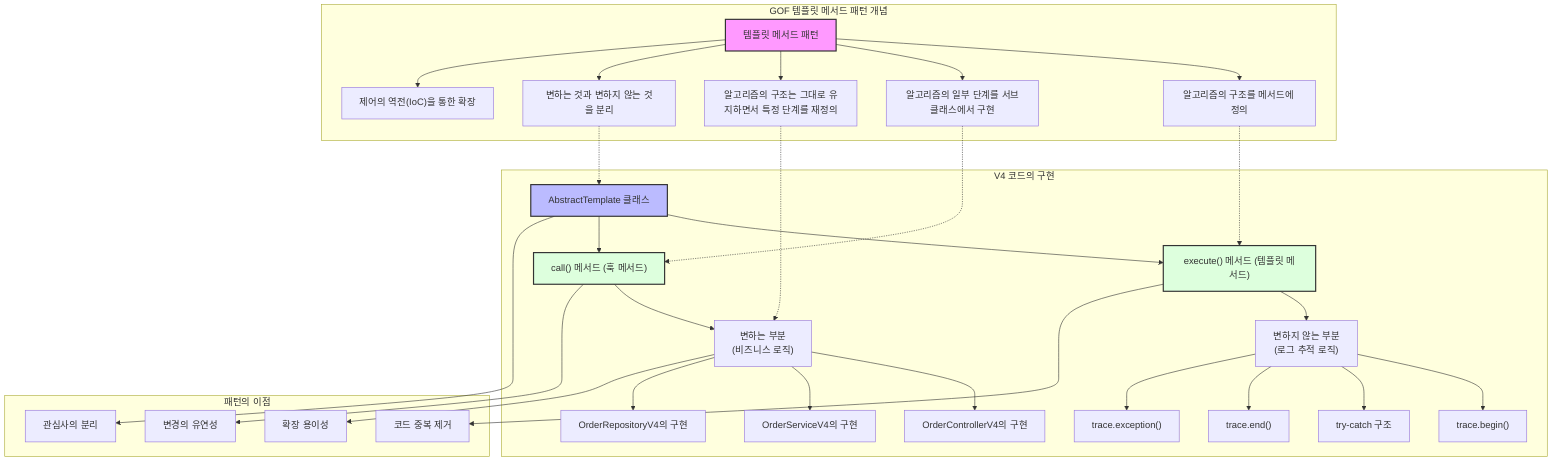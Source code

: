 flowchart TB
    subgraph "GOF 템플릿 메서드 패턴 개념"
        A["템플릿 메서드 패턴"] --> B["알고리즘의 구조를 메서드에 정의"]
        A --> C["알고리즘의 일부 단계를 서브클래스에서 구현"]
        A --> D["알고리즘의 구조는 그대로 유지하면서 특정 단계를 재정의"]
        A --> E["변하는 것과 변하지 않는 것을 분리"]
        A --> F["제어의 역전(IoC)을 통한 확장"]
    end
    
    subgraph "V4 코드의 구현"
        G["AbstractTemplate 클래스"] --> H["execute() 메서드 (템플릿 메서드)"]
        G --> I["call() 메서드 (훅 메서드)"]
        
        H --> J["변하지 않는 부분\n(로그 추적 로직)"]
        J --> J1["trace.begin()"]
        J --> J2["try-catch 구조"]
        J --> J3["trace.end()"]
        J --> J4["trace.exception()"]
        
        I --> K["변하는 부분\n(비즈니스 로직)"]
        K --> K1["OrderControllerV4의 구현"]
        K --> K2["OrderServiceV4의 구현"]
        K --> K3["OrderRepositoryV4의 구현"]
    end
    
    subgraph "패턴의 이점"
        L["코드 중복 제거"] 
        M["변경의 유연성"]
        N["관심사의 분리"]
        O["확장 용이성"]
    end
    
    B -.-> H
    C -.-> I
    D -.-> K
    E -.-> G
    
    H --> L
    I --> M
    G --> N
    K --> O
    
    style A fill:#f9f,stroke:#333,stroke-width:2px
    style G fill:#bbf,stroke:#333,stroke-width:2px
    style H fill:#dfd,stroke:#333,stroke-width:2px
    style I fill:#dfd,stroke:#333,stroke-width:2px